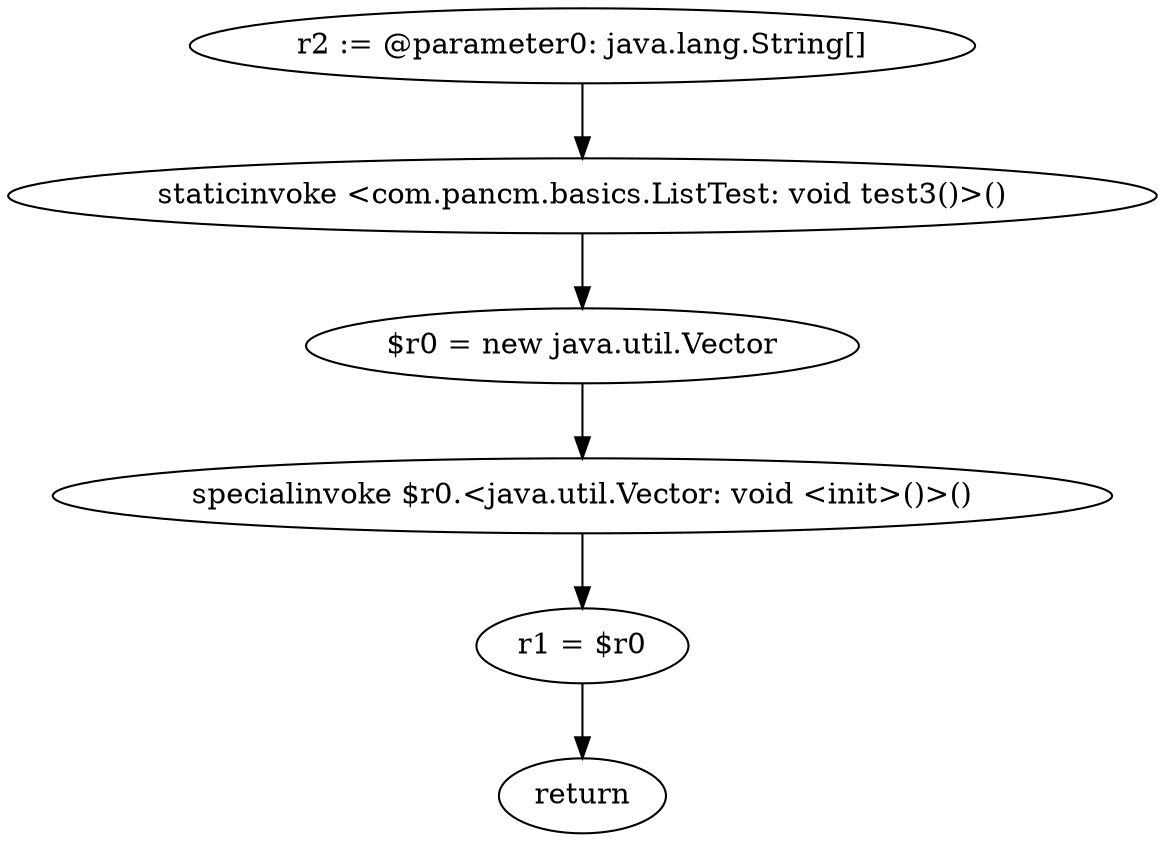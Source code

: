 digraph "unitGraph" {
    "r2 := @parameter0: java.lang.String[]"
    "staticinvoke <com.pancm.basics.ListTest: void test3()>()"
    "$r0 = new java.util.Vector"
    "specialinvoke $r0.<java.util.Vector: void <init>()>()"
    "r1 = $r0"
    "return"
    "r2 := @parameter0: java.lang.String[]"->"staticinvoke <com.pancm.basics.ListTest: void test3()>()";
    "staticinvoke <com.pancm.basics.ListTest: void test3()>()"->"$r0 = new java.util.Vector";
    "$r0 = new java.util.Vector"->"specialinvoke $r0.<java.util.Vector: void <init>()>()";
    "specialinvoke $r0.<java.util.Vector: void <init>()>()"->"r1 = $r0";
    "r1 = $r0"->"return";
}
